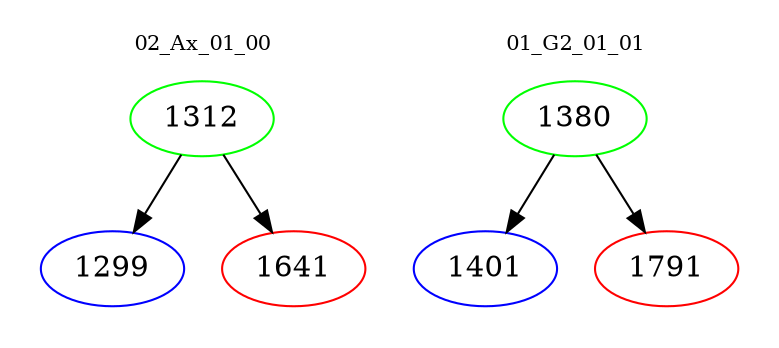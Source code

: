 digraph{
subgraph cluster_0 {
color = white
label = "02_Ax_01_00";
fontsize=10;
T0_1312 [label="1312", color="green"]
T0_1312 -> T0_1299 [color="black"]
T0_1299 [label="1299", color="blue"]
T0_1312 -> T0_1641 [color="black"]
T0_1641 [label="1641", color="red"]
}
subgraph cluster_1 {
color = white
label = "01_G2_01_01";
fontsize=10;
T1_1380 [label="1380", color="green"]
T1_1380 -> T1_1401 [color="black"]
T1_1401 [label="1401", color="blue"]
T1_1380 -> T1_1791 [color="black"]
T1_1791 [label="1791", color="red"]
}
}
